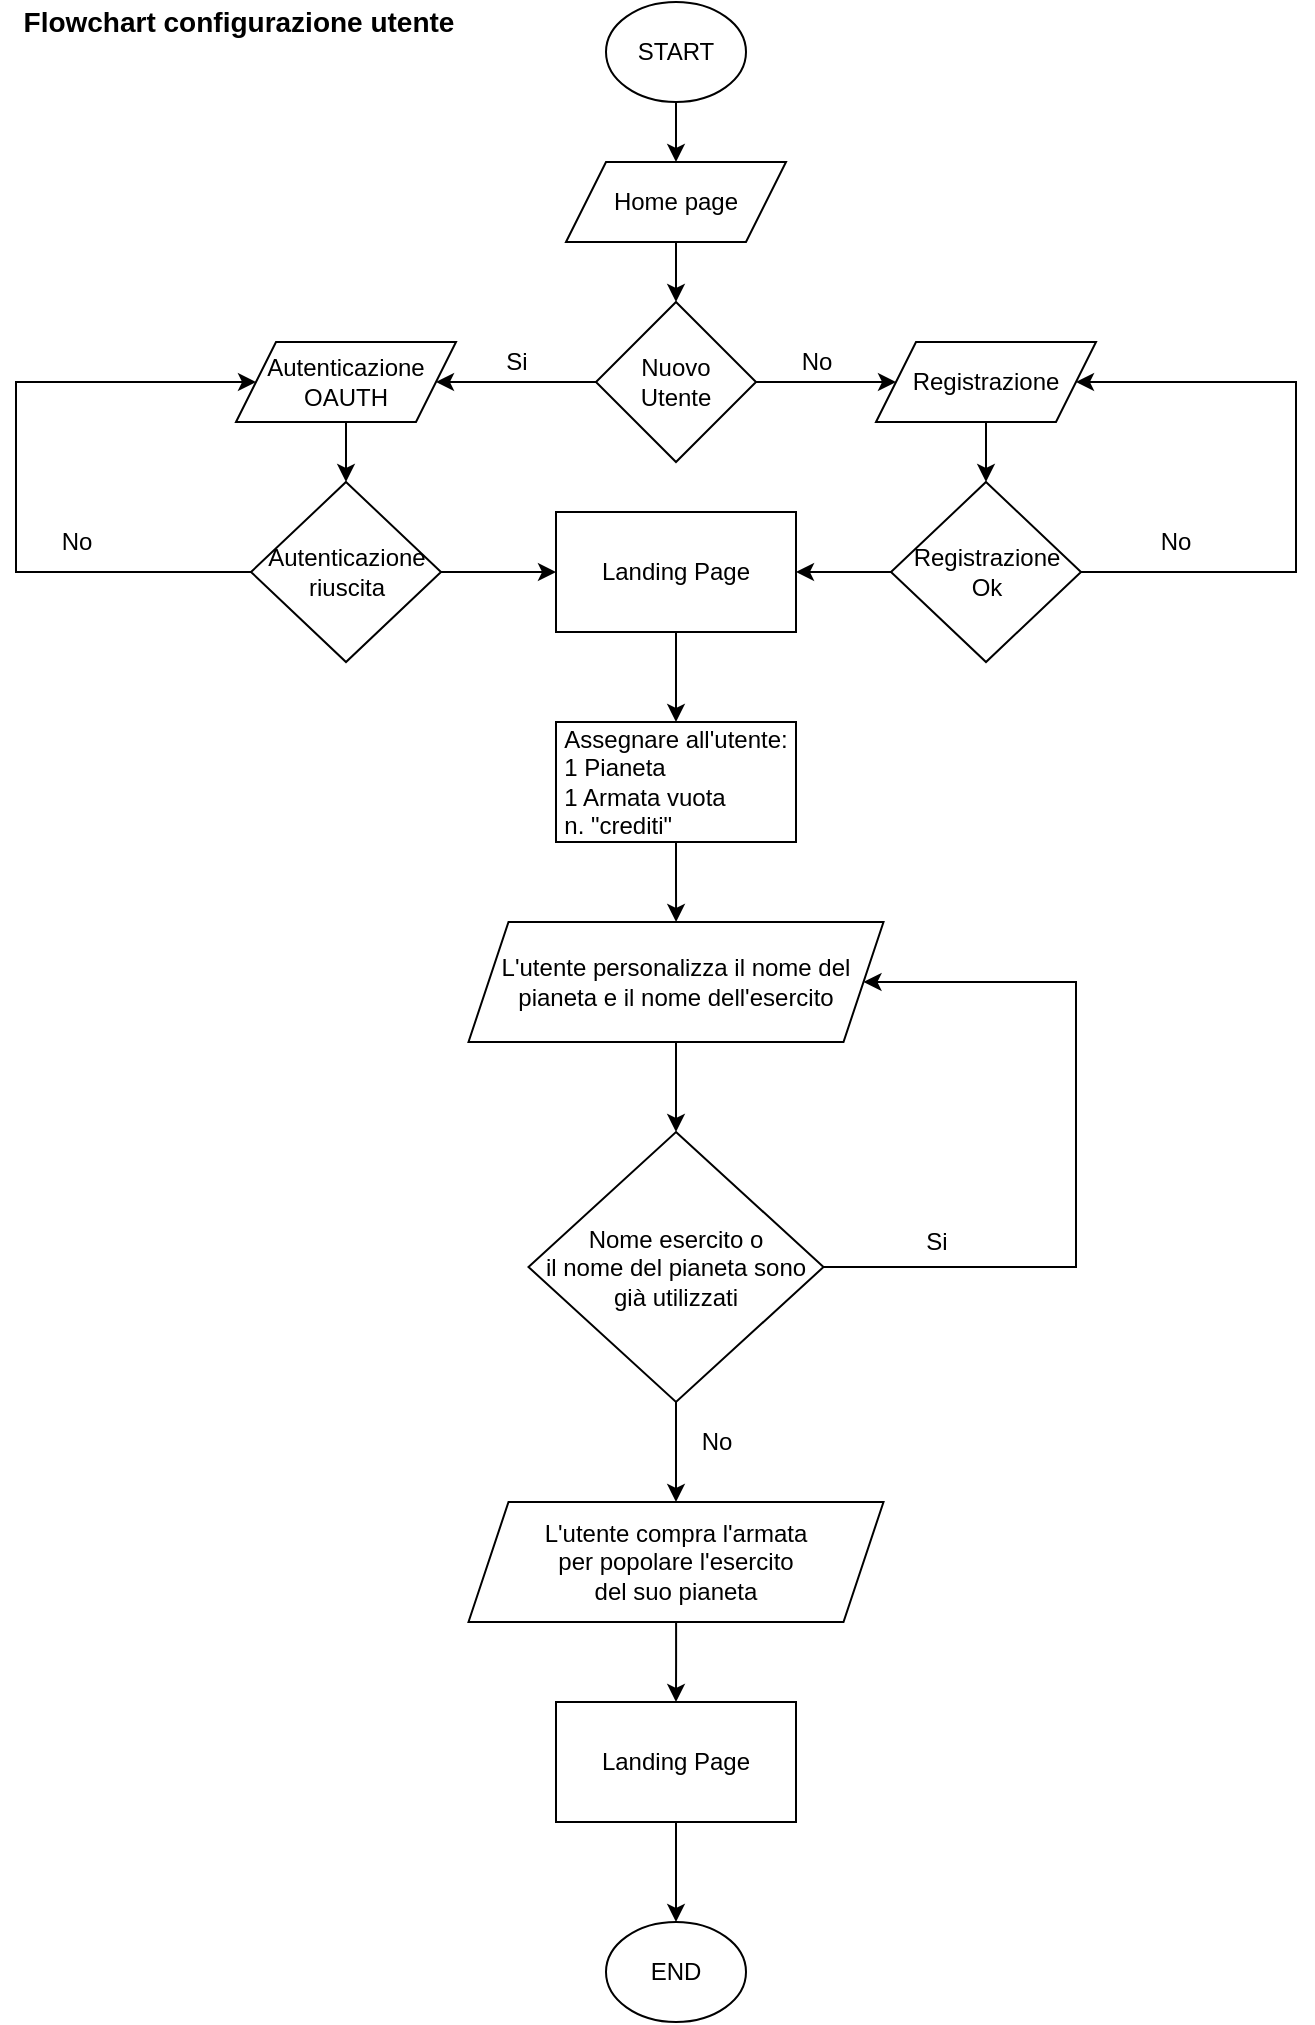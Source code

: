 <mxfile version="14.1.2" type="github"><diagram id="KnxpxtVshO5gYj34H6g1" name="Page-1"><mxGraphModel dx="893" dy="639" grid="1" gridSize="10" guides="1" tooltips="1" connect="1" arrows="1" fold="1" page="1" pageScale="1" pageWidth="827" pageHeight="1169" math="0" shadow="0"><root><mxCell id="0"/><mxCell id="1" parent="0"/><mxCell id="ppc-EGHfM-rAHXlNoimC-3" value="" style="edgeStyle=orthogonalEdgeStyle;rounded=0;orthogonalLoop=1;jettySize=auto;html=1;" edge="1" parent="1" source="ppc-EGHfM-rAHXlNoimC-1"><mxGeometry relative="1" as="geometry"><mxPoint x="400" y="100" as="targetPoint"/></mxGeometry></mxCell><mxCell id="ppc-EGHfM-rAHXlNoimC-1" value="START" style="ellipse;whiteSpace=wrap;html=1;" vertex="1" parent="1"><mxGeometry x="365" y="20" width="70" height="50" as="geometry"/></mxCell><mxCell id="ppc-EGHfM-rAHXlNoimC-6" value="" style="edgeStyle=orthogonalEdgeStyle;rounded=0;orthogonalLoop=1;jettySize=auto;html=1;" edge="1" parent="1" source="ppc-EGHfM-rAHXlNoimC-4" target="ppc-EGHfM-rAHXlNoimC-5"><mxGeometry relative="1" as="geometry"/></mxCell><mxCell id="ppc-EGHfM-rAHXlNoimC-4" value="&lt;div&gt;Home page&lt;/div&gt;" style="shape=parallelogram;perimeter=parallelogramPerimeter;whiteSpace=wrap;html=1;fixedSize=1;" vertex="1" parent="1"><mxGeometry x="345" y="100" width="110" height="40" as="geometry"/></mxCell><mxCell id="ppc-EGHfM-rAHXlNoimC-9" value="" style="edgeStyle=orthogonalEdgeStyle;rounded=0;orthogonalLoop=1;jettySize=auto;html=1;" edge="1" parent="1" source="ppc-EGHfM-rAHXlNoimC-5" target="ppc-EGHfM-rAHXlNoimC-8"><mxGeometry relative="1" as="geometry"/></mxCell><mxCell id="ppc-EGHfM-rAHXlNoimC-16" value="" style="edgeStyle=orthogonalEdgeStyle;rounded=0;orthogonalLoop=1;jettySize=auto;html=1;" edge="1" parent="1" source="ppc-EGHfM-rAHXlNoimC-5" target="ppc-EGHfM-rAHXlNoimC-15"><mxGeometry relative="1" as="geometry"/></mxCell><mxCell id="ppc-EGHfM-rAHXlNoimC-5" value="&lt;div&gt;Nuovo &lt;br&gt;&lt;/div&gt;&lt;div&gt;Utente&lt;/div&gt;" style="rhombus;whiteSpace=wrap;html=1;" vertex="1" parent="1"><mxGeometry x="360" y="170" width="80" height="80" as="geometry"/></mxCell><mxCell id="ppc-EGHfM-rAHXlNoimC-12" value="" style="edgeStyle=orthogonalEdgeStyle;rounded=0;orthogonalLoop=1;jettySize=auto;html=1;" edge="1" parent="1" source="ppc-EGHfM-rAHXlNoimC-8" target="ppc-EGHfM-rAHXlNoimC-11"><mxGeometry relative="1" as="geometry"/></mxCell><mxCell id="ppc-EGHfM-rAHXlNoimC-8" value="&lt;div&gt;Autenticazione&lt;/div&gt;&lt;div&gt;OAUTH&lt;br&gt;&lt;/div&gt;" style="shape=parallelogram;perimeter=parallelogramPerimeter;whiteSpace=wrap;html=1;fixedSize=1;" vertex="1" parent="1"><mxGeometry x="180" y="190" width="110" height="40" as="geometry"/></mxCell><mxCell id="ppc-EGHfM-rAHXlNoimC-10" value="Si" style="text;html=1;align=center;verticalAlign=middle;resizable=0;points=[];autosize=1;" vertex="1" parent="1"><mxGeometry x="305" y="190" width="30" height="20" as="geometry"/></mxCell><mxCell id="ppc-EGHfM-rAHXlNoimC-13" style="edgeStyle=orthogonalEdgeStyle;rounded=0;orthogonalLoop=1;jettySize=auto;html=1;" edge="1" parent="1" source="ppc-EGHfM-rAHXlNoimC-11" target="ppc-EGHfM-rAHXlNoimC-8"><mxGeometry relative="1" as="geometry"><mxPoint x="80" y="140" as="targetPoint"/><Array as="points"><mxPoint x="70" y="305"/><mxPoint x="70" y="210"/></Array></mxGeometry></mxCell><mxCell id="ppc-EGHfM-rAHXlNoimC-21" value="" style="edgeStyle=orthogonalEdgeStyle;rounded=0;orthogonalLoop=1;jettySize=auto;html=1;" edge="1" parent="1" source="ppc-EGHfM-rAHXlNoimC-11" target="ppc-EGHfM-rAHXlNoimC-20"><mxGeometry relative="1" as="geometry"/></mxCell><mxCell id="ppc-EGHfM-rAHXlNoimC-11" value="&lt;div&gt;Autenticazione&lt;/div&gt;&lt;div&gt;riuscita&lt;br&gt;&lt;/div&gt;" style="rhombus;whiteSpace=wrap;html=1;" vertex="1" parent="1"><mxGeometry x="187.5" y="260" width="95" height="90" as="geometry"/></mxCell><mxCell id="ppc-EGHfM-rAHXlNoimC-14" value="No" style="text;html=1;align=center;verticalAlign=middle;resizable=0;points=[];autosize=1;" vertex="1" parent="1"><mxGeometry x="85" y="280" width="30" height="20" as="geometry"/></mxCell><mxCell id="ppc-EGHfM-rAHXlNoimC-39" value="" style="edgeStyle=orthogonalEdgeStyle;rounded=0;orthogonalLoop=1;jettySize=auto;html=1;" edge="1" parent="1" source="ppc-EGHfM-rAHXlNoimC-15" target="ppc-EGHfM-rAHXlNoimC-17"><mxGeometry relative="1" as="geometry"/></mxCell><mxCell id="ppc-EGHfM-rAHXlNoimC-15" value="&lt;div&gt;Registrazione&lt;br&gt;&lt;/div&gt;" style="shape=parallelogram;perimeter=parallelogramPerimeter;whiteSpace=wrap;html=1;fixedSize=1;" vertex="1" parent="1"><mxGeometry x="500" y="190" width="110" height="40" as="geometry"/></mxCell><mxCell id="ppc-EGHfM-rAHXlNoimC-18" style="edgeStyle=orthogonalEdgeStyle;rounded=0;orthogonalLoop=1;jettySize=auto;html=1;" edge="1" parent="1" source="ppc-EGHfM-rAHXlNoimC-17" target="ppc-EGHfM-rAHXlNoimC-15"><mxGeometry relative="1" as="geometry"><mxPoint x="720" y="120" as="targetPoint"/><Array as="points"><mxPoint x="710" y="305"/><mxPoint x="710" y="210"/></Array></mxGeometry></mxCell><mxCell id="ppc-EGHfM-rAHXlNoimC-22" value="" style="edgeStyle=orthogonalEdgeStyle;rounded=0;orthogonalLoop=1;jettySize=auto;html=1;" edge="1" parent="1" source="ppc-EGHfM-rAHXlNoimC-17" target="ppc-EGHfM-rAHXlNoimC-20"><mxGeometry relative="1" as="geometry"/></mxCell><mxCell id="ppc-EGHfM-rAHXlNoimC-17" value="&lt;div&gt;Registrazione&lt;/div&gt;&lt;div&gt;Ok&lt;br&gt;&lt;/div&gt;" style="rhombus;whiteSpace=wrap;html=1;" vertex="1" parent="1"><mxGeometry x="507.5" y="260" width="95" height="90" as="geometry"/></mxCell><mxCell id="ppc-EGHfM-rAHXlNoimC-19" value="No" style="text;html=1;strokeColor=none;fillColor=none;align=center;verticalAlign=middle;whiteSpace=wrap;rounded=0;" vertex="1" parent="1"><mxGeometry x="630" y="280" width="40" height="20" as="geometry"/></mxCell><mxCell id="ppc-EGHfM-rAHXlNoimC-24" value="" style="edgeStyle=orthogonalEdgeStyle;rounded=0;orthogonalLoop=1;jettySize=auto;html=1;" edge="1" parent="1" source="ppc-EGHfM-rAHXlNoimC-20" target="ppc-EGHfM-rAHXlNoimC-23"><mxGeometry relative="1" as="geometry"/></mxCell><mxCell id="ppc-EGHfM-rAHXlNoimC-20" value="Landing Page" style="rounded=0;whiteSpace=wrap;html=1;" vertex="1" parent="1"><mxGeometry x="340" y="275" width="120" height="60" as="geometry"/></mxCell><mxCell id="ppc-EGHfM-rAHXlNoimC-26" value="" style="edgeStyle=orthogonalEdgeStyle;rounded=0;orthogonalLoop=1;jettySize=auto;html=1;" edge="1" parent="1" source="ppc-EGHfM-rAHXlNoimC-23" target="ppc-EGHfM-rAHXlNoimC-25"><mxGeometry relative="1" as="geometry"/></mxCell><mxCell id="ppc-EGHfM-rAHXlNoimC-23" value="&lt;div&gt;Assegnare all'utente:&lt;/div&gt;&lt;div align=&quot;left&quot;&gt;1 Pianeta&lt;/div&gt;&lt;div align=&quot;left&quot;&gt;1 Armata vuota&lt;/div&gt;&lt;div align=&quot;left&quot;&gt;n. &quot;crediti&quot;&lt;br&gt;&lt;/div&gt;" style="rounded=0;whiteSpace=wrap;html=1;" vertex="1" parent="1"><mxGeometry x="340" y="380" width="120" height="60" as="geometry"/></mxCell><mxCell id="ppc-EGHfM-rAHXlNoimC-28" value="" style="edgeStyle=orthogonalEdgeStyle;rounded=0;orthogonalLoop=1;jettySize=auto;html=1;" edge="1" parent="1" source="ppc-EGHfM-rAHXlNoimC-25" target="ppc-EGHfM-rAHXlNoimC-27"><mxGeometry relative="1" as="geometry"/></mxCell><mxCell id="ppc-EGHfM-rAHXlNoimC-25" value="L'utente personalizza il nome del pianeta e il nome dell'esercito" style="shape=parallelogram;perimeter=parallelogramPerimeter;whiteSpace=wrap;html=1;fixedSize=1;" vertex="1" parent="1"><mxGeometry x="296.25" y="480" width="207.5" height="60" as="geometry"/></mxCell><mxCell id="ppc-EGHfM-rAHXlNoimC-30" value="" style="edgeStyle=orthogonalEdgeStyle;rounded=0;orthogonalLoop=1;jettySize=auto;html=1;" edge="1" parent="1" source="ppc-EGHfM-rAHXlNoimC-27" target="ppc-EGHfM-rAHXlNoimC-29"><mxGeometry relative="1" as="geometry"/></mxCell><mxCell id="ppc-EGHfM-rAHXlNoimC-36" style="edgeStyle=orthogonalEdgeStyle;rounded=0;orthogonalLoop=1;jettySize=auto;html=1;entryX=1;entryY=0.5;entryDx=0;entryDy=0;" edge="1" parent="1" source="ppc-EGHfM-rAHXlNoimC-27" target="ppc-EGHfM-rAHXlNoimC-25"><mxGeometry relative="1" as="geometry"><mxPoint x="600" y="420" as="targetPoint"/><Array as="points"><mxPoint x="600" y="653"/><mxPoint x="600" y="510"/></Array></mxGeometry></mxCell><mxCell id="ppc-EGHfM-rAHXlNoimC-27" value="&lt;div&gt;Nome esercito o &lt;br&gt;&lt;/div&gt;&lt;div&gt;il nome del pianeta sono già utilizzati&lt;/div&gt;" style="rhombus;whiteSpace=wrap;html=1;" vertex="1" parent="1"><mxGeometry x="326.25" y="585" width="147.5" height="135" as="geometry"/></mxCell><mxCell id="ppc-EGHfM-rAHXlNoimC-32" value="" style="edgeStyle=orthogonalEdgeStyle;rounded=0;orthogonalLoop=1;jettySize=auto;html=1;" edge="1" parent="1" source="ppc-EGHfM-rAHXlNoimC-29" target="ppc-EGHfM-rAHXlNoimC-31"><mxGeometry relative="1" as="geometry"/></mxCell><mxCell id="ppc-EGHfM-rAHXlNoimC-29" value="&lt;div&gt;L'utente compra l'armata &lt;br&gt;&lt;/div&gt;&lt;div&gt;per popolare l'esercito &lt;br&gt;&lt;/div&gt;&lt;div&gt;del suo pianeta&lt;br&gt;&lt;/div&gt;" style="shape=parallelogram;perimeter=parallelogramPerimeter;whiteSpace=wrap;html=1;fixedSize=1;" vertex="1" parent="1"><mxGeometry x="296.25" y="770" width="207.5" height="60" as="geometry"/></mxCell><mxCell id="ppc-EGHfM-rAHXlNoimC-34" value="" style="edgeStyle=orthogonalEdgeStyle;rounded=0;orthogonalLoop=1;jettySize=auto;html=1;" edge="1" parent="1" source="ppc-EGHfM-rAHXlNoimC-31" target="ppc-EGHfM-rAHXlNoimC-33"><mxGeometry relative="1" as="geometry"/></mxCell><mxCell id="ppc-EGHfM-rAHXlNoimC-31" value="Landing Page" style="rounded=0;whiteSpace=wrap;html=1;" vertex="1" parent="1"><mxGeometry x="340" y="870" width="120" height="60" as="geometry"/></mxCell><mxCell id="ppc-EGHfM-rAHXlNoimC-33" value="END" style="ellipse;whiteSpace=wrap;html=1;" vertex="1" parent="1"><mxGeometry x="365" y="980" width="70" height="50" as="geometry"/></mxCell><mxCell id="ppc-EGHfM-rAHXlNoimC-35" value="No" style="text;html=1;align=center;verticalAlign=middle;resizable=0;points=[];autosize=1;" vertex="1" parent="1"><mxGeometry x="405" y="730" width="30" height="20" as="geometry"/></mxCell><mxCell id="ppc-EGHfM-rAHXlNoimC-37" value="Si" style="text;html=1;align=center;verticalAlign=middle;resizable=0;points=[];autosize=1;" vertex="1" parent="1"><mxGeometry x="515" y="630" width="30" height="20" as="geometry"/></mxCell><mxCell id="ppc-EGHfM-rAHXlNoimC-38" value="&lt;font style=&quot;font-size: 14px&quot;&gt;&lt;b&gt;Flowchart configurazione utente&lt;/b&gt;&lt;/font&gt;" style="text;html=1;align=center;verticalAlign=middle;resizable=0;points=[];autosize=1;" vertex="1" parent="1"><mxGeometry x="66.25" y="20" width="230" height="20" as="geometry"/></mxCell><mxCell id="ppc-EGHfM-rAHXlNoimC-40" value="No" style="text;html=1;align=center;verticalAlign=middle;resizable=0;points=[];autosize=1;" vertex="1" parent="1"><mxGeometry x="455" y="190" width="30" height="20" as="geometry"/></mxCell></root></mxGraphModel></diagram></mxfile>